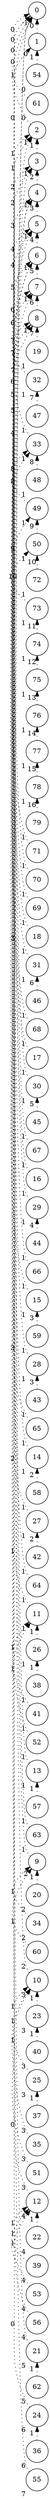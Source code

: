  digraph Fabbrizio2c_MFCC 
{
  graph [rankdir=LR];
  node [shape=circle];
  nodesep = 0.2;
  forcelabels = true;
   {
     0 [id = -1, xlabel = -1]
   }
{
    1 [id = 23, xlabel = 0]

    1 -> 0 [label = 0,constraint = false, style = dotted]
}

{
    2 [id = 2159, xlabel = 1]

    2 -> 0 [label = 0,constraint = false, style = dotted]
}

{
    3 [id = 2961, xlabel = 1]

    3 -> 2 [label = 1,constraint = false, style = dotted]
}

{
    4 [id = 3564, xlabel = 1]

    4 -> 3 [label = 2,constraint = false, style = dotted]
}

{
    5 [id = 4714, xlabel = 1]

    5 -> 4 [label = 3,constraint = false, style = dotted]
}

{
    6 [id = 5166, xlabel = 1]

    6 -> 5 [label = 4,constraint = false, style = dotted]
}

{
    7 [id = 5991, xlabel = 1]

    7 -> 6 [label = 5,constraint = false, style = dotted]
}

{
    8 [id = 6618, xlabel = 1]

    8 -> 7 [label = 6,constraint = false, style = dotted]
}

{
    9 [id = 8440, xlabel = 2]

    9 -> 0 [label = 0,constraint = false, style = dotted]
}

{
    10 [id = 9392, xlabel = 3]

    10 -> 0 [label = 0,constraint = false, style = dotted]
}

{
    11 [id = 10472, xlabel = 1]

    11 -> 2 [label = 1,constraint = false, style = dotted]
}

{
    12 [id = 11331, xlabel = 4]

    12 -> 0 [label = 0,constraint = false, style = dotted]
}

{
    13 [id = 12759, xlabel = 1]

    13 -> 2 [label = 1,constraint = false, style = dotted]
}

{
    14 [id = 13398, xlabel = 1]

    14 -> 3 [label = 2,constraint = false, style = dotted]
}

{
    15 [id = 14396, xlabel = 1]

    15 -> 4 [label = 3,constraint = false, style = dotted]
}

{
    16 [id = 15256, xlabel = 1]

    16 -> 5 [label = 4,constraint = false, style = dotted]
}

{
    17 [id = 16289, xlabel = 1]

    17 -> 6 [label = 5,constraint = false, style = dotted]
}

{
    18 [id = 16788, xlabel = 1]

    18 -> 7 [label = 6,constraint = false, style = dotted]
}

{
    19 [id = 17554, xlabel = 1]

    19 -> 8 [label = 7,constraint = false, style = dotted]
}

{
    20 [id = 18982, xlabel = 2]

    20 -> 9 [label = 1,constraint = false, style = dotted]
}

{
    21 [id = 19888, xlabel = 5]

    21 -> 0 [label = 0,constraint = false, style = dotted]
}

{
    22 [id = 20643, xlabel = 4]

    22 -> 12 [label = 1,constraint = false, style = dotted]
}

{
    23 [id = 21478, xlabel = 3]

    23 -> 10 [label = 1,constraint = false, style = dotted]
}

{
    24 [id = 22442, xlabel = 6]

    24 -> 0 [label = 0,constraint = false, style = dotted]
}

{
    25 [id = 23835, xlabel = 3]

    25 -> 10 [label = 1,constraint = false, style = dotted]
}

{
    26 [id = 25043, xlabel = 1]

    26 -> 11 [label = 1,constraint = false, style = dotted]
}

{
    27 [id = 26389, xlabel = 1]

    27 -> 3 [label = 2,constraint = false, style = dotted]
}

{
    28 [id = 26993, xlabel = 1]

    28 -> 4 [label = 3,constraint = false, style = dotted]
}

{
    29 [id = 27527, xlabel = 1]

    29 -> 5 [label = 4,constraint = false, style = dotted]
}

{
    30 [id = 28235, xlabel = 1]

    30 -> 6 [label = 5,constraint = false, style = dotted]
}

{
    31 [id = 28886, xlabel = 1]

    31 -> 7 [label = 6,constraint = false, style = dotted]
}

{
    32 [id = 29571, xlabel = 1]

    32 -> 8 [label = 7,constraint = false, style = dotted]
}

{
    33 [id = 30244, xlabel = 1]

    33 -> 8 [label = 7,constraint = false, style = dotted]
}

{
    34 [id = 31417, xlabel = 2]

    34 -> 9 [label = 1,constraint = false, style = dotted]
}

{
    35 [id = 32891, xlabel = 3]

    35 -> 10 [label = 1,constraint = false, style = dotted]
}

{
    36 [id = 33460, xlabel = 6]

    36 -> 24 [label = 1,constraint = false, style = dotted]
}

{
    37 [id = 33913, xlabel = 3]

    37 -> 25 [label = 1,constraint = false, style = dotted]
}

{
    38 [id = 35898, xlabel = 1]

    38 -> 26 [label = 1,constraint = false, style = dotted]
}

{
    39 [id = 36420, xlabel = 4]

    39 -> 12 [label = 1,constraint = false, style = dotted]
}

{
    40 [id = 36873, xlabel = 3]

    40 -> 23 [label = 1,constraint = false, style = dotted]
}

{
    41 [id = 37477, xlabel = 1]

    41 -> 11 [label = 1,constraint = false, style = dotted]
}

{
    42 [id = 38592, xlabel = 1]

    42 -> 27 [label = 2,constraint = false, style = dotted]
}

{
    43 [id = 39555, xlabel = 1]

    43 -> 28 [label = 3,constraint = false, style = dotted]
}

{
    44 [id = 40136, xlabel = 1]

    44 -> 29 [label = 4,constraint = false, style = dotted]
}

{
    45 [id = 40716, xlabel = 1]

    45 -> 30 [label = 5,constraint = false, style = dotted]
}

{
    46 [id = 41285, xlabel = 1]

    46 -> 31 [label = 6,constraint = false, style = dotted]
}

{
    47 [id = 41912, xlabel = 1]

    47 -> 32 [label = 7,constraint = false, style = dotted]
}

{
    48 [id = 42852, xlabel = 1]

    48 -> 33 [label = 8,constraint = false, style = dotted]
}

{
    49 [id = 43526, xlabel = 1]

    49 -> 33 [label = 8,constraint = false, style = dotted]
}

{
    50 [id = 45000, xlabel = 1]

    50 -> 49 [label = 9,constraint = false, style = dotted]
}

{
    51 [id = 46045, xlabel = 3]

    51 -> 10 [label = 1,constraint = false, style = dotted]
}

{
    52 [id = 46858, xlabel = 1]

    52 -> 11 [label = 1,constraint = false, style = dotted]
}

{
    53 [id = 48042, xlabel = 4]

    53 -> 12 [label = 1,constraint = false, style = dotted]
}

{
    54 [id = 48820, xlabel = 0]

    54 -> 1 [label = 1,constraint = false, style = dotted]
}

{
    55 [id = 49551, xlabel = 7]

    55 -> 0 [label = 0,constraint = false, style = dotted]
}

{
    56 [id = 50573, xlabel = 4]

    56 -> 12 [label = 1,constraint = false, style = dotted]
}

{
    57 [id = 50991, xlabel = 1]

    57 -> 13 [label = 1,constraint = false, style = dotted]
}

{
    58 [id = 51479, xlabel = 1]

    58 -> 14 [label = 2,constraint = false, style = dotted]
}

{
    59 [id = 52233, xlabel = 1]

    59 -> 15 [label = 3,constraint = false, style = dotted]
}

{
    60 [id = 53139, xlabel = 2]

    60 -> 9 [label = 1,constraint = false, style = dotted]
}

{
    61 [id = 54219, xlabel = 0]

    61 -> 1 [label = 1,constraint = false, style = dotted]
}

{
    62 [id = 55275, xlabel = 5]

    62 -> 21 [label = 1,constraint = false, style = dotted]
}

{
    63 [id = 56448, xlabel = 1]

    63 -> 2 [label = 1,constraint = false, style = dotted]
}

{
    64 [id = 57911, xlabel = 1]

    64 -> 3 [label = 2,constraint = false, style = dotted]
}

{
    65 [id = 58398, xlabel = 1]

    65 -> 4 [label = 3,constraint = false, style = dotted]
}

{
    66 [id = 58955, xlabel = 1]

    66 -> 5 [label = 4,constraint = false, style = dotted]
}

{
    67 [id = 59652, xlabel = 1]

    67 -> 6 [label = 5,constraint = false, style = dotted]
}

{
    68 [id = 60186, xlabel = 1]

    68 -> 7 [label = 6,constraint = false, style = dotted]
}

{
    69 [id = 60627, xlabel = 1]

    69 -> 8 [label = 7,constraint = false, style = dotted]
}

{
    70 [id = 61057, xlabel = 1]

    70 -> 33 [label = 8,constraint = false, style = dotted]
}

{
    71 [id = 61695, xlabel = 1]

    71 -> 49 [label = 9,constraint = false, style = dotted]
}

{
    72 [id = 62589, xlabel = 1]

    72 -> 50 [label = 10,constraint = false, style = dotted]
}

{
    73 [id = 63274, xlabel = 1]

    73 -> 50 [label = 10,constraint = false, style = dotted]
}

{
    74 [id = 64041, xlabel = 1]

    74 -> 73 [label = 11,constraint = false, style = dotted]
}

{
    75 [id = 64563, xlabel = 1]

    75 -> 74 [label = 12,constraint = false, style = dotted]
}

{
    76 [id = 65387, xlabel = 1]

    76 -> 75 [label = 13,constraint = false, style = dotted]
}

{
    77 [id = 65887, xlabel = 1]

    77 -> 76 [label = 14,constraint = false, style = dotted]
}

{
    78 [id = 66467, xlabel = 1]

    78 -> 77 [label = 15,constraint = false, style = dotted]
}

{
    79 [id = 67825, xlabel = 1]

    79 -> 78 [label = 16,constraint = false, style = dotted]
}

}
